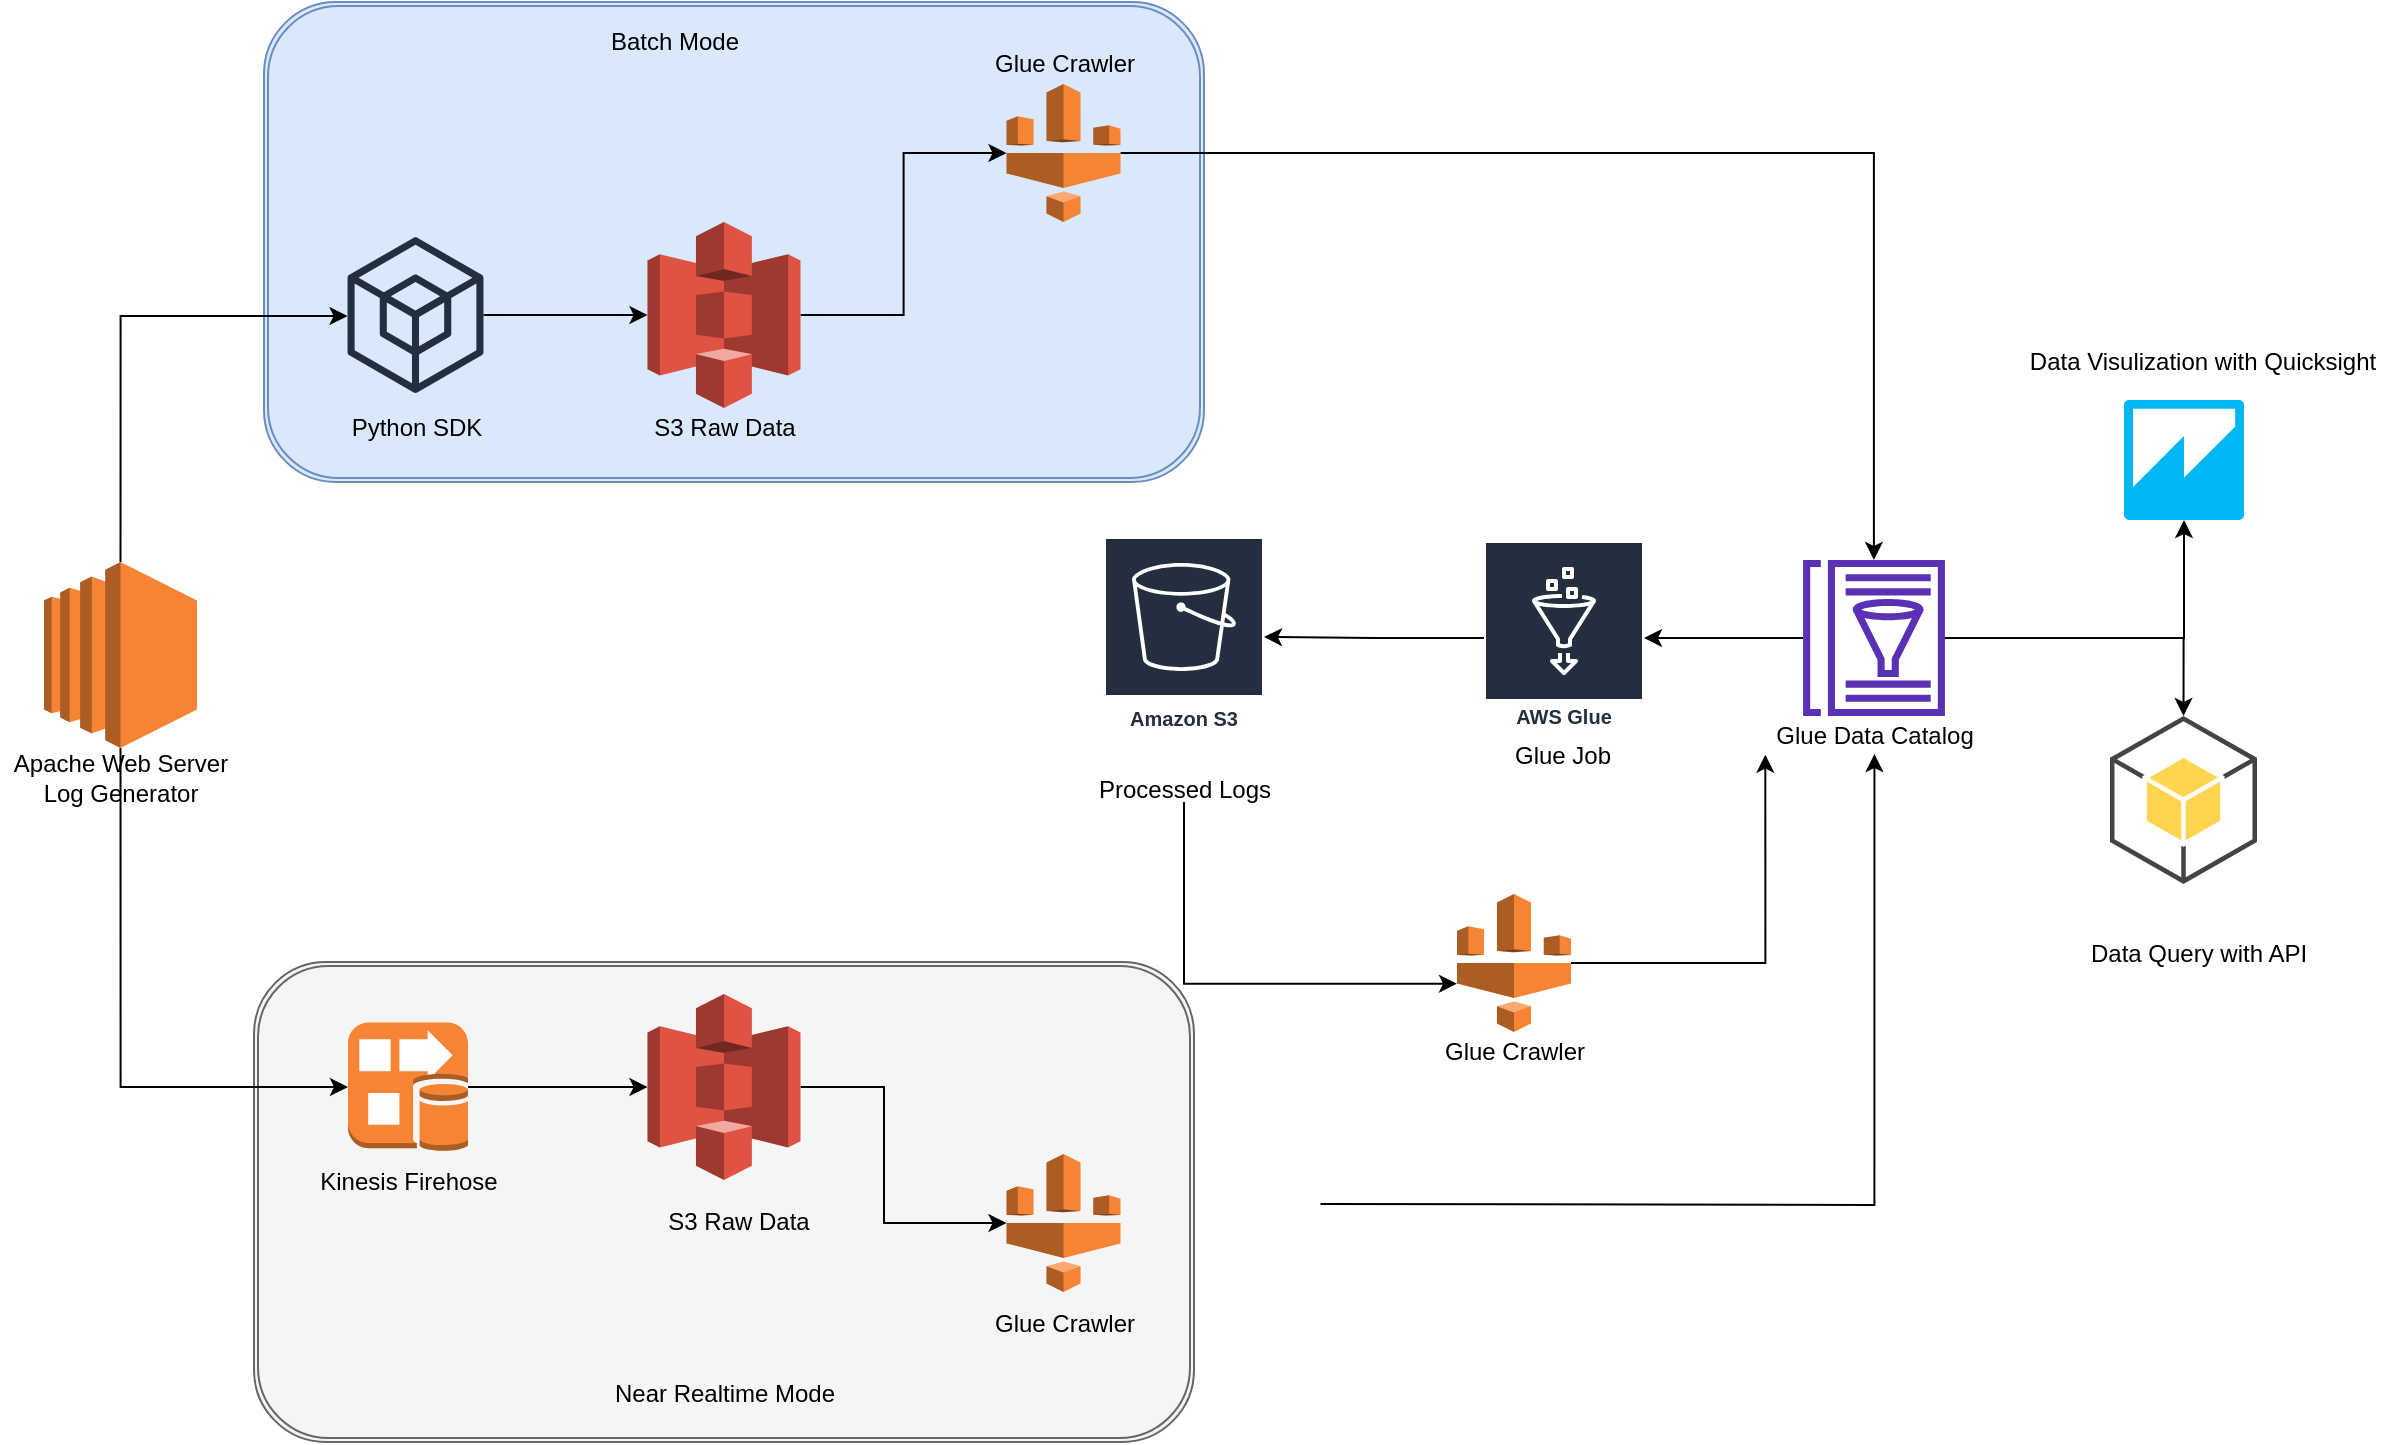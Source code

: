 <mxfile version="12.4.2" type="github" pages="1">
  <diagram id="vCACkUvd8OArtxGlmEOk" name="Page-1">
    <mxGraphModel dx="2088" dy="659" grid="1" gridSize="10" guides="1" tooltips="1" connect="1" arrows="1" fold="1" page="1" pageScale="1" pageWidth="827" pageHeight="1169" math="0" shadow="0">
      <root>
        <mxCell id="0"/>
        <mxCell id="1" parent="0"/>
        <mxCell id="HFsYjO0lp9-rUQ02cceD-49" value="" style="shape=ext;double=1;rounded=1;whiteSpace=wrap;html=1;fillColor=#f5f5f5;strokeColor=#666666;align=center;fontColor=#333333;" vertex="1" parent="1">
          <mxGeometry x="95" y="570" width="470" height="240" as="geometry"/>
        </mxCell>
        <mxCell id="HFsYjO0lp9-rUQ02cceD-39" value="" style="shape=ext;double=1;rounded=1;whiteSpace=wrap;html=1;fillColor=#dae8fc;strokeColor=#6c8ebf;align=center;" vertex="1" parent="1">
          <mxGeometry x="100" y="90" width="470" height="240" as="geometry"/>
        </mxCell>
        <mxCell id="HFsYjO0lp9-rUQ02cceD-2" style="edgeStyle=orthogonalEdgeStyle;rounded=0;orthogonalLoop=1;jettySize=auto;html=1;exitX=0.5;exitY=0;exitDx=0;exitDy=0;exitPerimeter=0;" edge="1" parent="1" source="7QAenssFYoGK3HLZhMAH-1" target="HFsYjO0lp9-rUQ02cceD-1">
          <mxGeometry relative="1" as="geometry">
            <Array as="points">
              <mxPoint x="28" y="247"/>
            </Array>
          </mxGeometry>
        </mxCell>
        <mxCell id="HFsYjO0lp9-rUQ02cceD-20" style="edgeStyle=orthogonalEdgeStyle;rounded=0;orthogonalLoop=1;jettySize=auto;html=1;entryX=0;entryY=0.5;entryDx=0;entryDy=0;entryPerimeter=0;exitX=0.5;exitY=1;exitDx=0;exitDy=0;exitPerimeter=0;" edge="1" parent="1" source="7QAenssFYoGK3HLZhMAH-1" target="HFsYjO0lp9-rUQ02cceD-19">
          <mxGeometry relative="1" as="geometry"/>
        </mxCell>
        <mxCell id="HFsYjO0lp9-rUQ02cceD-4" style="edgeStyle=orthogonalEdgeStyle;rounded=0;orthogonalLoop=1;jettySize=auto;html=1;" edge="1" parent="1" source="HFsYjO0lp9-rUQ02cceD-1" target="HFsYjO0lp9-rUQ02cceD-3">
          <mxGeometry relative="1" as="geometry"/>
        </mxCell>
        <mxCell id="HFsYjO0lp9-rUQ02cceD-9" style="edgeStyle=orthogonalEdgeStyle;rounded=0;orthogonalLoop=1;jettySize=auto;html=1;exitX=1;exitY=0.5;exitDx=0;exitDy=0;exitPerimeter=0;entryX=0;entryY=0.5;entryDx=0;entryDy=0;entryPerimeter=0;" edge="1" parent="1" source="HFsYjO0lp9-rUQ02cceD-3" target="HFsYjO0lp9-rUQ02cceD-7">
          <mxGeometry relative="1" as="geometry"/>
        </mxCell>
        <mxCell id="HFsYjO0lp9-rUQ02cceD-12" style="edgeStyle=orthogonalEdgeStyle;rounded=0;orthogonalLoop=1;jettySize=auto;html=1;" edge="1" parent="1" source="HFsYjO0lp9-rUQ02cceD-7" target="HFsYjO0lp9-rUQ02cceD-10">
          <mxGeometry relative="1" as="geometry"/>
        </mxCell>
        <mxCell id="HFsYjO0lp9-rUQ02cceD-15" style="edgeStyle=orthogonalEdgeStyle;rounded=0;orthogonalLoop=1;jettySize=auto;html=1;" edge="1" parent="1" source="HFsYjO0lp9-rUQ02cceD-10" target="HFsYjO0lp9-rUQ02cceD-13">
          <mxGeometry relative="1" as="geometry"/>
        </mxCell>
        <mxCell id="HFsYjO0lp9-rUQ02cceD-17" style="edgeStyle=orthogonalEdgeStyle;rounded=0;orthogonalLoop=1;jettySize=auto;html=1;" edge="1" parent="1" source="HFsYjO0lp9-rUQ02cceD-13" target="HFsYjO0lp9-rUQ02cceD-16">
          <mxGeometry relative="1" as="geometry"/>
        </mxCell>
        <mxCell id="HFsYjO0lp9-rUQ02cceD-22" style="edgeStyle=orthogonalEdgeStyle;rounded=0;orthogonalLoop=1;jettySize=auto;html=1;entryX=0;entryY=0.5;entryDx=0;entryDy=0;entryPerimeter=0;" edge="1" parent="1" source="HFsYjO0lp9-rUQ02cceD-19" target="HFsYjO0lp9-rUQ02cceD-23">
          <mxGeometry relative="1" as="geometry">
            <mxPoint x="250" y="588.25" as="targetPoint"/>
          </mxGeometry>
        </mxCell>
        <mxCell id="HFsYjO0lp9-rUQ02cceD-28" style="edgeStyle=orthogonalEdgeStyle;rounded=0;orthogonalLoop=1;jettySize=auto;html=1;exitX=1;exitY=0.5;exitDx=0;exitDy=0;exitPerimeter=0;entryX=0;entryY=0.5;entryDx=0;entryDy=0;entryPerimeter=0;" edge="1" parent="1" source="HFsYjO0lp9-rUQ02cceD-23" target="HFsYjO0lp9-rUQ02cceD-31">
          <mxGeometry relative="1" as="geometry">
            <mxPoint x="470" y="666" as="targetPoint"/>
            <Array as="points">
              <mxPoint x="410" y="633"/>
              <mxPoint x="410" y="701"/>
            </Array>
          </mxGeometry>
        </mxCell>
        <mxCell id="HFsYjO0lp9-rUQ02cceD-24" value="" style="group" vertex="1" connectable="0" parent="1">
          <mxGeometry x="850" y="369" width="110" height="98" as="geometry"/>
        </mxCell>
        <mxCell id="HFsYjO0lp9-rUQ02cceD-10" value="" style="outlineConnect=0;fontColor=#232F3E;gradientColor=none;fillColor=#5A30B5;strokeColor=none;dashed=0;verticalLabelPosition=bottom;verticalAlign=top;align=center;html=1;fontSize=12;fontStyle=0;aspect=fixed;pointerEvents=1;shape=mxgraph.aws4.glue_data_catalog;" vertex="1" parent="HFsYjO0lp9-rUQ02cceD-24">
          <mxGeometry x="19" width="72" height="78" as="geometry"/>
        </mxCell>
        <mxCell id="HFsYjO0lp9-rUQ02cceD-11" value="Glue Data Catalog" style="text;html=1;align=center;verticalAlign=middle;resizable=0;points=[];;autosize=1;" vertex="1" parent="HFsYjO0lp9-rUQ02cceD-24">
          <mxGeometry y="78" width="110" height="20" as="geometry"/>
        </mxCell>
        <mxCell id="HFsYjO0lp9-rUQ02cceD-25" value="" style="group" vertex="1" connectable="0" parent="1">
          <mxGeometry x="454.75" y="111" width="90" height="89" as="geometry"/>
        </mxCell>
        <mxCell id="HFsYjO0lp9-rUQ02cceD-7" value="" style="outlineConnect=0;dashed=0;verticalLabelPosition=bottom;verticalAlign=top;align=center;html=1;shape=mxgraph.aws3.glue;fillColor=#F58534;gradientColor=none;" vertex="1" parent="HFsYjO0lp9-rUQ02cceD-25">
          <mxGeometry x="16.5" y="20" width="57" height="69" as="geometry"/>
        </mxCell>
        <mxCell id="HFsYjO0lp9-rUQ02cceD-8" value="Glue Crawler" style="text;html=1;align=center;verticalAlign=middle;resizable=0;points=[];;autosize=1;" vertex="1" parent="HFsYjO0lp9-rUQ02cceD-25">
          <mxGeometry width="90" height="20" as="geometry"/>
        </mxCell>
        <mxCell id="HFsYjO0lp9-rUQ02cceD-26" value="" style="group" vertex="1" connectable="0" parent="1">
          <mxGeometry x="710" y="359.5" width="80" height="117" as="geometry"/>
        </mxCell>
        <mxCell id="HFsYjO0lp9-rUQ02cceD-13" value="AWS Glue" style="outlineConnect=0;fontColor=#232F3E;gradientColor=none;strokeColor=#ffffff;fillColor=#232F3E;dashed=0;verticalLabelPosition=middle;verticalAlign=bottom;align=center;html=1;whiteSpace=wrap;fontSize=10;fontStyle=1;spacing=3;shape=mxgraph.aws4.productIcon;prIcon=mxgraph.aws4.glue;" vertex="1" parent="HFsYjO0lp9-rUQ02cceD-26">
          <mxGeometry width="80" height="97" as="geometry"/>
        </mxCell>
        <mxCell id="HFsYjO0lp9-rUQ02cceD-14" value="Glue Job" style="text;html=1;align=center;verticalAlign=middle;resizable=0;points=[];;autosize=1;" vertex="1" parent="HFsYjO0lp9-rUQ02cceD-26">
          <mxGeometry x="8.5" y="97" width="60" height="20" as="geometry"/>
        </mxCell>
        <mxCell id="HFsYjO0lp9-rUQ02cceD-27" value="" style="group" vertex="1" connectable="0" parent="1">
          <mxGeometry x="510" y="377.5" width="100" height="116" as="geometry"/>
        </mxCell>
        <mxCell id="HFsYjO0lp9-rUQ02cceD-16" value="Amazon S3" style="outlineConnect=0;fontColor=#232F3E;gradientColor=none;strokeColor=#ffffff;fillColor=#232F3E;dashed=0;verticalLabelPosition=middle;verticalAlign=bottom;align=center;html=1;whiteSpace=wrap;fontSize=10;fontStyle=1;spacing=3;shape=mxgraph.aws4.productIcon;prIcon=mxgraph.aws4.s3;" vertex="1" parent="HFsYjO0lp9-rUQ02cceD-27">
          <mxGeometry x="10" y="-20" width="80" height="100" as="geometry"/>
        </mxCell>
        <mxCell id="HFsYjO0lp9-rUQ02cceD-18" value="Processed Logs" style="text;html=1;align=center;verticalAlign=middle;resizable=0;points=[];;autosize=1;" vertex="1" parent="HFsYjO0lp9-rUQ02cceD-27">
          <mxGeometry y="96" width="100" height="20" as="geometry"/>
        </mxCell>
        <mxCell id="HFsYjO0lp9-rUQ02cceD-38" style="edgeStyle=orthogonalEdgeStyle;rounded=0;orthogonalLoop=1;jettySize=auto;html=1;entryX=0.502;entryY=0.95;entryDx=0;entryDy=0;entryPerimeter=0;" edge="1" parent="1" target="HFsYjO0lp9-rUQ02cceD-11">
          <mxGeometry relative="1" as="geometry">
            <mxPoint x="628.25" y="691" as="sourcePoint"/>
          </mxGeometry>
        </mxCell>
        <mxCell id="HFsYjO0lp9-rUQ02cceD-31" value="" style="outlineConnect=0;dashed=0;verticalLabelPosition=bottom;verticalAlign=top;align=center;html=1;shape=mxgraph.aws3.glue;fillColor=#F58534;gradientColor=none;" vertex="1" parent="1">
          <mxGeometry x="471.25" y="666" width="57" height="69" as="geometry"/>
        </mxCell>
        <mxCell id="HFsYjO0lp9-rUQ02cceD-32" value="Glue Crawler" style="text;html=1;align=center;verticalAlign=middle;resizable=0;points=[];;autosize=1;direction=south;" vertex="1" parent="1">
          <mxGeometry x="489.75" y="706" width="20" height="90" as="geometry"/>
        </mxCell>
        <mxCell id="HFsYjO0lp9-rUQ02cceD-40" value="" style="group" vertex="1" connectable="0" parent="1">
          <mxGeometry x="-31.75" y="370" width="120" height="123" as="geometry"/>
        </mxCell>
        <mxCell id="7QAenssFYoGK3HLZhMAH-1" value="" style="outlineConnect=0;dashed=0;verticalLabelPosition=bottom;verticalAlign=top;align=center;html=1;shape=mxgraph.aws3.ec2;fillColor=#F58534;gradientColor=none;" parent="HFsYjO0lp9-rUQ02cceD-40" vertex="1">
          <mxGeometry x="21.75" width="76.5" height="93" as="geometry"/>
        </mxCell>
        <mxCell id="7QAenssFYoGK3HLZhMAH-2" value="Apache Web Server&lt;br&gt;Log Generator" style="text;html=1;align=center;verticalAlign=middle;resizable=0;points=[];;autosize=1;" parent="HFsYjO0lp9-rUQ02cceD-40" vertex="1">
          <mxGeometry y="93" width="120" height="30" as="geometry"/>
        </mxCell>
        <mxCell id="HFsYjO0lp9-rUQ02cceD-41" value="" style="group" vertex="1" connectable="0" parent="1">
          <mxGeometry x="135.75" y="207.5" width="80" height="105.5" as="geometry"/>
        </mxCell>
        <mxCell id="HFsYjO0lp9-rUQ02cceD-1" value="" style="outlineConnect=0;fontColor=#232F3E;gradientColor=none;fillColor=#232F3E;strokeColor=none;dashed=0;verticalLabelPosition=bottom;verticalAlign=top;align=center;html=1;fontSize=12;fontStyle=0;aspect=fixed;pointerEvents=1;shape=mxgraph.aws4.external_sdk;" vertex="1" parent="HFsYjO0lp9-rUQ02cceD-41">
          <mxGeometry x="6" width="68" height="78" as="geometry"/>
        </mxCell>
        <mxCell id="HFsYjO0lp9-rUQ02cceD-5" value="Python SDK" style="text;html=1;align=center;verticalAlign=middle;resizable=0;points=[];;autosize=1;" vertex="1" parent="HFsYjO0lp9-rUQ02cceD-41">
          <mxGeometry y="85.5" width="80" height="20" as="geometry"/>
        </mxCell>
        <mxCell id="HFsYjO0lp9-rUQ02cceD-44" value="" style="group" vertex="1" connectable="0" parent="1">
          <mxGeometry x="291.75" y="586" width="90" height="124.25" as="geometry"/>
        </mxCell>
        <mxCell id="HFsYjO0lp9-rUQ02cceD-23" value="" style="outlineConnect=0;dashed=0;verticalLabelPosition=bottom;verticalAlign=top;align=center;html=1;shape=mxgraph.aws3.s3;fillColor=#E05243;gradientColor=none;" vertex="1" parent="HFsYjO0lp9-rUQ02cceD-44">
          <mxGeometry width="76.5" height="93" as="geometry"/>
        </mxCell>
        <mxCell id="HFsYjO0lp9-rUQ02cceD-43" value="S3 Raw Data" style="text;html=1;align=center;verticalAlign=middle;resizable=0;points=[];;autosize=1;" vertex="1" parent="HFsYjO0lp9-rUQ02cceD-44">
          <mxGeometry y="104.25" width="90" height="20" as="geometry"/>
        </mxCell>
        <mxCell id="HFsYjO0lp9-rUQ02cceD-45" value="" style="group" vertex="1" connectable="0" parent="1">
          <mxGeometry x="285" y="200" width="90" height="113" as="geometry"/>
        </mxCell>
        <mxCell id="HFsYjO0lp9-rUQ02cceD-3" value="" style="outlineConnect=0;dashed=0;verticalLabelPosition=bottom;verticalAlign=top;align=center;html=1;shape=mxgraph.aws3.s3;fillColor=#E05243;gradientColor=none;" vertex="1" parent="HFsYjO0lp9-rUQ02cceD-45">
          <mxGeometry x="6.75" width="76.5" height="93" as="geometry"/>
        </mxCell>
        <mxCell id="HFsYjO0lp9-rUQ02cceD-6" value="S3 Raw Data" style="text;html=1;align=center;verticalAlign=middle;resizable=0;points=[];;autosize=1;" vertex="1" parent="HFsYjO0lp9-rUQ02cceD-45">
          <mxGeometry y="93" width="90" height="20" as="geometry"/>
        </mxCell>
        <mxCell id="HFsYjO0lp9-rUQ02cceD-47" value="Batch Mode" style="text;html=1;align=center;verticalAlign=middle;resizable=0;points=[];;autosize=1;" vertex="1" parent="1">
          <mxGeometry x="265" y="100" width="80" height="20" as="geometry"/>
        </mxCell>
        <mxCell id="HFsYjO0lp9-rUQ02cceD-48" value="" style="group" vertex="1" connectable="0" parent="1">
          <mxGeometry x="122" y="600.25" width="100" height="90" as="geometry"/>
        </mxCell>
        <mxCell id="HFsYjO0lp9-rUQ02cceD-19" value="" style="outlineConnect=0;dashed=0;verticalLabelPosition=bottom;verticalAlign=top;align=center;html=1;shape=mxgraph.aws3.kinesis_firehose;fillColor=#F58534;gradientColor=none;" vertex="1" parent="HFsYjO0lp9-rUQ02cceD-48">
          <mxGeometry x="20" width="60" height="64.5" as="geometry"/>
        </mxCell>
        <mxCell id="HFsYjO0lp9-rUQ02cceD-21" value="Kinesis Firehose" style="text;html=1;align=center;verticalAlign=middle;resizable=0;points=[];;autosize=1;" vertex="1" parent="HFsYjO0lp9-rUQ02cceD-48">
          <mxGeometry y="70" width="100" height="20" as="geometry"/>
        </mxCell>
        <mxCell id="HFsYjO0lp9-rUQ02cceD-51" value="Near Realtime Mode" style="text;html=1;align=center;verticalAlign=middle;resizable=0;points=[];;autosize=1;" vertex="1" parent="1">
          <mxGeometry x="265" y="776" width="130" height="20" as="geometry"/>
        </mxCell>
        <mxCell id="HFsYjO0lp9-rUQ02cceD-58" style="edgeStyle=orthogonalEdgeStyle;rounded=0;orthogonalLoop=1;jettySize=auto;html=1;entryX=0;entryY=0.65;entryDx=0;entryDy=0;entryPerimeter=0;" edge="1" parent="1" target="HFsYjO0lp9-rUQ02cceD-53">
          <mxGeometry relative="1" as="geometry">
            <mxPoint x="560" y="490" as="sourcePoint"/>
            <Array as="points">
              <mxPoint x="560" y="581"/>
            </Array>
          </mxGeometry>
        </mxCell>
        <mxCell id="HFsYjO0lp9-rUQ02cceD-59" value="" style="group" vertex="1" connectable="0" parent="1">
          <mxGeometry x="680" y="536" width="90" height="89" as="geometry"/>
        </mxCell>
        <mxCell id="HFsYjO0lp9-rUQ02cceD-53" value="" style="outlineConnect=0;dashed=0;verticalLabelPosition=bottom;verticalAlign=top;align=center;html=1;shape=mxgraph.aws3.glue;fillColor=#F58534;gradientColor=none;" vertex="1" parent="HFsYjO0lp9-rUQ02cceD-59">
          <mxGeometry x="16.5" width="57" height="69" as="geometry"/>
        </mxCell>
        <mxCell id="HFsYjO0lp9-rUQ02cceD-54" value="Glue Crawler" style="text;html=1;align=center;verticalAlign=middle;resizable=0;points=[];;autosize=1;" vertex="1" parent="HFsYjO0lp9-rUQ02cceD-59">
          <mxGeometry y="69" width="90" height="20" as="geometry"/>
        </mxCell>
        <mxCell id="HFsYjO0lp9-rUQ02cceD-61" style="edgeStyle=orthogonalEdgeStyle;rounded=0;orthogonalLoop=1;jettySize=auto;html=1;entryX=0.006;entryY=0.967;entryDx=0;entryDy=0;entryPerimeter=0;" edge="1" parent="1" source="HFsYjO0lp9-rUQ02cceD-53" target="HFsYjO0lp9-rUQ02cceD-11">
          <mxGeometry relative="1" as="geometry"/>
        </mxCell>
        <mxCell id="HFsYjO0lp9-rUQ02cceD-62" value="" style="outlineConnect=0;dashed=0;verticalLabelPosition=bottom;verticalAlign=top;align=center;html=1;shape=mxgraph.aws3.quicksight;fillColor=#00B7F4;gradientColor=none;" vertex="1" parent="1">
          <mxGeometry x="1030" y="289" width="60" height="60" as="geometry"/>
        </mxCell>
        <mxCell id="HFsYjO0lp9-rUQ02cceD-63" value="" style="outlineConnect=0;dashed=0;verticalLabelPosition=bottom;verticalAlign=top;align=center;html=1;shape=mxgraph.aws3.android;fillColor=#FFD44F;gradientColor=none;" vertex="1" parent="1">
          <mxGeometry x="1023" y="447" width="73.5" height="84" as="geometry"/>
        </mxCell>
        <mxCell id="HFsYjO0lp9-rUQ02cceD-64" style="edgeStyle=orthogonalEdgeStyle;rounded=0;orthogonalLoop=1;jettySize=auto;html=1;" edge="1" parent="1" source="HFsYjO0lp9-rUQ02cceD-10" target="HFsYjO0lp9-rUQ02cceD-62">
          <mxGeometry relative="1" as="geometry"/>
        </mxCell>
        <mxCell id="HFsYjO0lp9-rUQ02cceD-65" style="edgeStyle=orthogonalEdgeStyle;rounded=0;orthogonalLoop=1;jettySize=auto;html=1;entryX=0.5;entryY=0;entryDx=0;entryDy=0;entryPerimeter=0;" edge="1" parent="1" source="HFsYjO0lp9-rUQ02cceD-10" target="HFsYjO0lp9-rUQ02cceD-63">
          <mxGeometry relative="1" as="geometry"/>
        </mxCell>
        <mxCell id="HFsYjO0lp9-rUQ02cceD-66" value="Data Query with API" style="text;html=1;align=center;verticalAlign=middle;resizable=0;points=[];;autosize=1;" vertex="1" parent="1">
          <mxGeometry x="1007" y="556" width="120" height="20" as="geometry"/>
        </mxCell>
        <mxCell id="HFsYjO0lp9-rUQ02cceD-67" value="Data Visulization with Quicksight" style="text;html=1;align=center;verticalAlign=middle;resizable=0;points=[];;autosize=1;" vertex="1" parent="1">
          <mxGeometry x="974" y="260" width="190" height="20" as="geometry"/>
        </mxCell>
      </root>
    </mxGraphModel>
  </diagram>
</mxfile>
